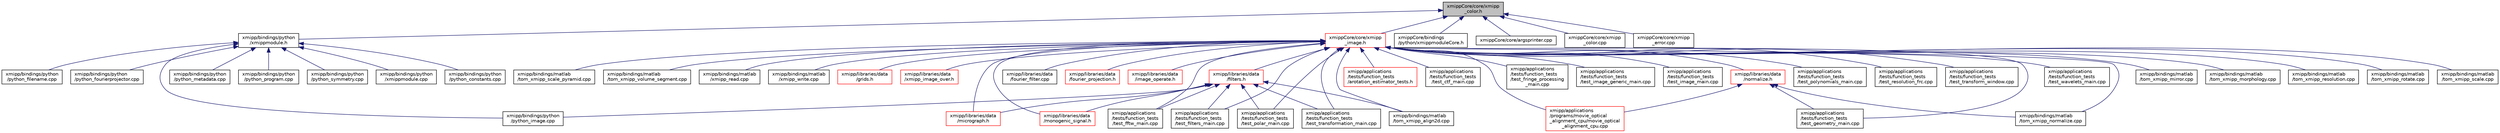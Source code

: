 digraph "xmippCore/core/xmipp_color.h"
{
  edge [fontname="Helvetica",fontsize="10",labelfontname="Helvetica",labelfontsize="10"];
  node [fontname="Helvetica",fontsize="10",shape=record];
  Node6 [label="xmippCore/core/xmipp\l_color.h",height=0.2,width=0.4,color="black", fillcolor="grey75", style="filled", fontcolor="black"];
  Node6 -> Node7 [dir="back",color="midnightblue",fontsize="10",style="solid",fontname="Helvetica"];
  Node7 [label="xmipp/bindings/python\l/xmippmodule.h",height=0.2,width=0.4,color="black", fillcolor="white", style="filled",URL="$xmippmodule_8h.html"];
  Node7 -> Node8 [dir="back",color="midnightblue",fontsize="10",style="solid",fontname="Helvetica"];
  Node8 [label="xmipp/bindings/python\l/python_constants.cpp",height=0.2,width=0.4,color="black", fillcolor="white", style="filled",URL="$python__constants_8cpp.html"];
  Node7 -> Node9 [dir="back",color="midnightblue",fontsize="10",style="solid",fontname="Helvetica"];
  Node9 [label="xmipp/bindings/python\l/python_filename.cpp",height=0.2,width=0.4,color="black", fillcolor="white", style="filled",URL="$python__filename_8cpp.html"];
  Node7 -> Node10 [dir="back",color="midnightblue",fontsize="10",style="solid",fontname="Helvetica"];
  Node10 [label="xmipp/bindings/python\l/python_fourierprojector.cpp",height=0.2,width=0.4,color="black", fillcolor="white", style="filled",URL="$python__fourierprojector_8cpp.html"];
  Node7 -> Node11 [dir="back",color="midnightblue",fontsize="10",style="solid",fontname="Helvetica"];
  Node11 [label="xmipp/bindings/python\l/python_image.cpp",height=0.2,width=0.4,color="black", fillcolor="white", style="filled",URL="$python__image_8cpp.html"];
  Node7 -> Node12 [dir="back",color="midnightblue",fontsize="10",style="solid",fontname="Helvetica"];
  Node12 [label="xmipp/bindings/python\l/python_metadata.cpp",height=0.2,width=0.4,color="black", fillcolor="white", style="filled",URL="$python__metadata_8cpp.html"];
  Node7 -> Node13 [dir="back",color="midnightblue",fontsize="10",style="solid",fontname="Helvetica"];
  Node13 [label="xmipp/bindings/python\l/python_program.cpp",height=0.2,width=0.4,color="black", fillcolor="white", style="filled",URL="$python__program_8cpp.html"];
  Node7 -> Node14 [dir="back",color="midnightblue",fontsize="10",style="solid",fontname="Helvetica"];
  Node14 [label="xmipp/bindings/python\l/python_symmetry.cpp",height=0.2,width=0.4,color="black", fillcolor="white", style="filled",URL="$python__symmetry_8cpp.html"];
  Node7 -> Node15 [dir="back",color="midnightblue",fontsize="10",style="solid",fontname="Helvetica"];
  Node15 [label="xmipp/bindings/python\l/xmippmodule.cpp",height=0.2,width=0.4,color="black", fillcolor="white", style="filled",URL="$xmippmodule_8cpp.html"];
  Node6 -> Node16 [dir="back",color="midnightblue",fontsize="10",style="solid",fontname="Helvetica"];
  Node16 [label="xmippCore/core/xmipp\l_image.h",height=0.2,width=0.4,color="red", fillcolor="white", style="filled",URL="$xmipp__image_8h.html"];
  Node16 -> Node17 [dir="back",color="midnightblue",fontsize="10",style="solid",fontname="Helvetica"];
  Node17 [label="xmipp/applications\l/programs/movie_optical\l_alignment_cpu/movie_optical\l_alignment_cpu.cpp",height=0.2,width=0.4,color="red", fillcolor="white", style="filled",URL="$movie__optical__alignment__cpu_8cpp.html"];
  Node16 -> Node19 [dir="back",color="midnightblue",fontsize="10",style="solid",fontname="Helvetica"];
  Node19 [label="xmipp/applications\l/tests/function_tests\l/arotation_estimator_tests.h",height=0.2,width=0.4,color="red", fillcolor="white", style="filled",URL="$arotation__estimator__tests_8h.html"];
  Node16 -> Node22 [dir="back",color="midnightblue",fontsize="10",style="solid",fontname="Helvetica"];
  Node22 [label="xmipp/applications\l/tests/function_tests\l/test_ctf_main.cpp",height=0.2,width=0.4,color="black", fillcolor="white", style="filled",URL="$test__ctf__main_8cpp.html"];
  Node16 -> Node23 [dir="back",color="midnightblue",fontsize="10",style="solid",fontname="Helvetica"];
  Node23 [label="xmipp/applications\l/tests/function_tests\l/test_fftw_main.cpp",height=0.2,width=0.4,color="black", fillcolor="white", style="filled",URL="$test__fftw__main_8cpp.html"];
  Node16 -> Node24 [dir="back",color="midnightblue",fontsize="10",style="solid",fontname="Helvetica"];
  Node24 [label="xmipp/applications\l/tests/function_tests\l/test_filters_main.cpp",height=0.2,width=0.4,color="black", fillcolor="white", style="filled",URL="$test__filters__main_8cpp.html"];
  Node16 -> Node25 [dir="back",color="midnightblue",fontsize="10",style="solid",fontname="Helvetica"];
  Node25 [label="xmipp/applications\l/tests/function_tests\l/test_fringe_processing\l_main.cpp",height=0.2,width=0.4,color="black", fillcolor="white", style="filled",URL="$test__fringe__processing__main_8cpp.html"];
  Node16 -> Node26 [dir="back",color="midnightblue",fontsize="10",style="solid",fontname="Helvetica"];
  Node26 [label="xmipp/applications\l/tests/function_tests\l/test_geometry_main.cpp",height=0.2,width=0.4,color="black", fillcolor="white", style="filled",URL="$test__geometry__main_8cpp.html"];
  Node16 -> Node27 [dir="back",color="midnightblue",fontsize="10",style="solid",fontname="Helvetica"];
  Node27 [label="xmipp/applications\l/tests/function_tests\l/test_image_generic_main.cpp",height=0.2,width=0.4,color="black", fillcolor="white", style="filled",URL="$test__image__generic__main_8cpp.html"];
  Node16 -> Node28 [dir="back",color="midnightblue",fontsize="10",style="solid",fontname="Helvetica"];
  Node28 [label="xmipp/applications\l/tests/function_tests\l/test_image_main.cpp",height=0.2,width=0.4,color="black", fillcolor="white", style="filled",URL="$test__image__main_8cpp.html"];
  Node16 -> Node29 [dir="back",color="midnightblue",fontsize="10",style="solid",fontname="Helvetica"];
  Node29 [label="xmipp/applications\l/tests/function_tests\l/test_polar_main.cpp",height=0.2,width=0.4,color="black", fillcolor="white", style="filled",URL="$test__polar__main_8cpp.html"];
  Node16 -> Node30 [dir="back",color="midnightblue",fontsize="10",style="solid",fontname="Helvetica"];
  Node30 [label="xmipp/applications\l/tests/function_tests\l/test_polynomials_main.cpp",height=0.2,width=0.4,color="black", fillcolor="white", style="filled",URL="$test__polynomials__main_8cpp.html"];
  Node16 -> Node31 [dir="back",color="midnightblue",fontsize="10",style="solid",fontname="Helvetica"];
  Node31 [label="xmipp/applications\l/tests/function_tests\l/test_resolution_frc.cpp",height=0.2,width=0.4,color="black", fillcolor="white", style="filled",URL="$test__resolution__frc_8cpp.html"];
  Node16 -> Node32 [dir="back",color="midnightblue",fontsize="10",style="solid",fontname="Helvetica"];
  Node32 [label="xmipp/applications\l/tests/function_tests\l/test_transform_window.cpp",height=0.2,width=0.4,color="black", fillcolor="white", style="filled",URL="$test__transform__window_8cpp.html"];
  Node16 -> Node33 [dir="back",color="midnightblue",fontsize="10",style="solid",fontname="Helvetica"];
  Node33 [label="xmipp/applications\l/tests/function_tests\l/test_transformation_main.cpp",height=0.2,width=0.4,color="black", fillcolor="white", style="filled",URL="$test__transformation__main_8cpp.html"];
  Node16 -> Node34 [dir="back",color="midnightblue",fontsize="10",style="solid",fontname="Helvetica"];
  Node34 [label="xmipp/applications\l/tests/function_tests\l/test_wavelets_main.cpp",height=0.2,width=0.4,color="black", fillcolor="white", style="filled",URL="$test__wavelets__main_8cpp.html"];
  Node16 -> Node35 [dir="back",color="midnightblue",fontsize="10",style="solid",fontname="Helvetica"];
  Node35 [label="xmipp/bindings/matlab\l/tom_xmipp_align2d.cpp",height=0.2,width=0.4,color="black", fillcolor="white", style="filled",URL="$tom__xmipp__align2d_8cpp.html"];
  Node16 -> Node36 [dir="back",color="midnightblue",fontsize="10",style="solid",fontname="Helvetica"];
  Node36 [label="xmipp/bindings/matlab\l/tom_xmipp_mirror.cpp",height=0.2,width=0.4,color="black", fillcolor="white", style="filled",URL="$tom__xmipp__mirror_8cpp.html"];
  Node16 -> Node37 [dir="back",color="midnightblue",fontsize="10",style="solid",fontname="Helvetica"];
  Node37 [label="xmipp/bindings/matlab\l/tom_xmipp_morphology.cpp",height=0.2,width=0.4,color="black", fillcolor="white", style="filled",URL="$tom__xmipp__morphology_8cpp.html"];
  Node16 -> Node38 [dir="back",color="midnightblue",fontsize="10",style="solid",fontname="Helvetica"];
  Node38 [label="xmipp/bindings/matlab\l/tom_xmipp_normalize.cpp",height=0.2,width=0.4,color="black", fillcolor="white", style="filled",URL="$tom__xmipp__normalize_8cpp.html"];
  Node16 -> Node39 [dir="back",color="midnightblue",fontsize="10",style="solid",fontname="Helvetica"];
  Node39 [label="xmipp/bindings/matlab\l/tom_xmipp_resolution.cpp",height=0.2,width=0.4,color="black", fillcolor="white", style="filled",URL="$tom__xmipp__resolution_8cpp.html"];
  Node16 -> Node40 [dir="back",color="midnightblue",fontsize="10",style="solid",fontname="Helvetica"];
  Node40 [label="xmipp/bindings/matlab\l/tom_xmipp_rotate.cpp",height=0.2,width=0.4,color="black", fillcolor="white", style="filled",URL="$tom__xmipp__rotate_8cpp.html"];
  Node16 -> Node41 [dir="back",color="midnightblue",fontsize="10",style="solid",fontname="Helvetica"];
  Node41 [label="xmipp/bindings/matlab\l/tom_xmipp_scale.cpp",height=0.2,width=0.4,color="black", fillcolor="white", style="filled",URL="$tom__xmipp__scale_8cpp.html"];
  Node16 -> Node42 [dir="back",color="midnightblue",fontsize="10",style="solid",fontname="Helvetica"];
  Node42 [label="xmipp/bindings/matlab\l/tom_xmipp_scale_pyramid.cpp",height=0.2,width=0.4,color="black", fillcolor="white", style="filled",URL="$tom__xmipp__scale__pyramid_8cpp.html"];
  Node16 -> Node43 [dir="back",color="midnightblue",fontsize="10",style="solid",fontname="Helvetica"];
  Node43 [label="xmipp/bindings/matlab\l/tom_xmipp_volume_segment.cpp",height=0.2,width=0.4,color="black", fillcolor="white", style="filled",URL="$tom__xmipp__volume__segment_8cpp.html"];
  Node16 -> Node44 [dir="back",color="midnightblue",fontsize="10",style="solid",fontname="Helvetica"];
  Node44 [label="xmipp/bindings/matlab\l/xmipp_read.cpp",height=0.2,width=0.4,color="black", fillcolor="white", style="filled",URL="$xmipp__read_8cpp.html"];
  Node16 -> Node45 [dir="back",color="midnightblue",fontsize="10",style="solid",fontname="Helvetica"];
  Node45 [label="xmipp/bindings/matlab\l/xmipp_write.cpp",height=0.2,width=0.4,color="black", fillcolor="white", style="filled",URL="$xmipp__write_8cpp.html"];
  Node16 -> Node46 [dir="back",color="midnightblue",fontsize="10",style="solid",fontname="Helvetica"];
  Node46 [label="xmipp/libraries/data\l/grids.h",height=0.2,width=0.4,color="red", fillcolor="white", style="filled",URL="$grids_8h.html"];
  Node16 -> Node486 [dir="back",color="midnightblue",fontsize="10",style="solid",fontname="Helvetica"];
  Node486 [label="xmipp/libraries/data\l/xmipp_image_over.h",height=0.2,width=0.4,color="red", fillcolor="white", style="filled",URL="$xmipp__image__over_8h.html"];
  Node16 -> Node214 [dir="back",color="midnightblue",fontsize="10",style="solid",fontname="Helvetica"];
  Node214 [label="xmipp/libraries/data\l/filters.h",height=0.2,width=0.4,color="red", fillcolor="white", style="filled",URL="$filters_8h.html"];
  Node214 -> Node23 [dir="back",color="midnightblue",fontsize="10",style="solid",fontname="Helvetica"];
  Node214 -> Node24 [dir="back",color="midnightblue",fontsize="10",style="solid",fontname="Helvetica"];
  Node214 -> Node29 [dir="back",color="midnightblue",fontsize="10",style="solid",fontname="Helvetica"];
  Node214 -> Node33 [dir="back",color="midnightblue",fontsize="10",style="solid",fontname="Helvetica"];
  Node214 -> Node35 [dir="back",color="midnightblue",fontsize="10",style="solid",fontname="Helvetica"];
  Node214 -> Node11 [dir="back",color="midnightblue",fontsize="10",style="solid",fontname="Helvetica"];
  Node214 -> Node293 [dir="back",color="midnightblue",fontsize="10",style="solid",fontname="Helvetica"];
  Node293 [label="xmipp/libraries/data\l/micrograph.h",height=0.2,width=0.4,color="red", fillcolor="white", style="filled",URL="$micrograph_8h.html"];
  Node214 -> Node218 [dir="back",color="midnightblue",fontsize="10",style="solid",fontname="Helvetica"];
  Node218 [label="xmipp/libraries/data\l/monogenic_signal.h",height=0.2,width=0.4,color="red", fillcolor="white", style="filled",URL="$monogenic__signal_8h.html"];
  Node16 -> Node217 [dir="back",color="midnightblue",fontsize="10",style="solid",fontname="Helvetica"];
  Node217 [label="xmipp/libraries/data\l/fourier_filter.cpp",height=0.2,width=0.4,color="black", fillcolor="white", style="filled",URL="$fourier__filter_8cpp.html"];
  Node16 -> Node488 [dir="back",color="midnightblue",fontsize="10",style="solid",fontname="Helvetica"];
  Node488 [label="xmipp/libraries/data\l/fourier_projection.h",height=0.2,width=0.4,color="red", fillcolor="white", style="filled",URL="$fourier__projection_8h.html"];
  Node16 -> Node490 [dir="back",color="midnightblue",fontsize="10",style="solid",fontname="Helvetica"];
  Node490 [label="xmipp/libraries/data\l/image_operate.h",height=0.2,width=0.4,color="red", fillcolor="white", style="filled",URL="$image__operate_8h.html"];
  Node16 -> Node293 [dir="back",color="midnightblue",fontsize="10",style="solid",fontname="Helvetica"];
  Node16 -> Node218 [dir="back",color="midnightblue",fontsize="10",style="solid",fontname="Helvetica"];
  Node16 -> Node429 [dir="back",color="midnightblue",fontsize="10",style="solid",fontname="Helvetica"];
  Node429 [label="xmipp/libraries/data\l/normalize.h",height=0.2,width=0.4,color="red", fillcolor="white", style="filled",URL="$normalize_8h.html"];
  Node429 -> Node17 [dir="back",color="midnightblue",fontsize="10",style="solid",fontname="Helvetica"];
  Node429 -> Node26 [dir="back",color="midnightblue",fontsize="10",style="solid",fontname="Helvetica"];
  Node429 -> Node38 [dir="back",color="midnightblue",fontsize="10",style="solid",fontname="Helvetica"];
  Node6 -> Node594 [dir="back",color="midnightblue",fontsize="10",style="solid",fontname="Helvetica"];
  Node594 [label="xmippCore/bindings\l/python/xmippmoduleCore.h",height=0.2,width=0.4,color="black", fillcolor="white", style="filled",URL="$xmippmoduleCore_8h.html"];
  Node6 -> Node737 [dir="back",color="midnightblue",fontsize="10",style="solid",fontname="Helvetica"];
  Node737 [label="xmippCore/core/argsprinter.cpp",height=0.2,width=0.4,color="black", fillcolor="white", style="filled",URL="$argsprinter_8cpp.html"];
  Node6 -> Node738 [dir="back",color="midnightblue",fontsize="10",style="solid",fontname="Helvetica"];
  Node738 [label="xmippCore/core/xmipp\l_color.cpp",height=0.2,width=0.4,color="black", fillcolor="white", style="filled",URL="$xmipp__color_8cpp.html"];
  Node6 -> Node739 [dir="back",color="midnightblue",fontsize="10",style="solid",fontname="Helvetica"];
  Node739 [label="xmippCore/core/xmipp\l_error.cpp",height=0.2,width=0.4,color="black", fillcolor="white", style="filled",URL="$xmipp__error_8cpp.html"];
}
